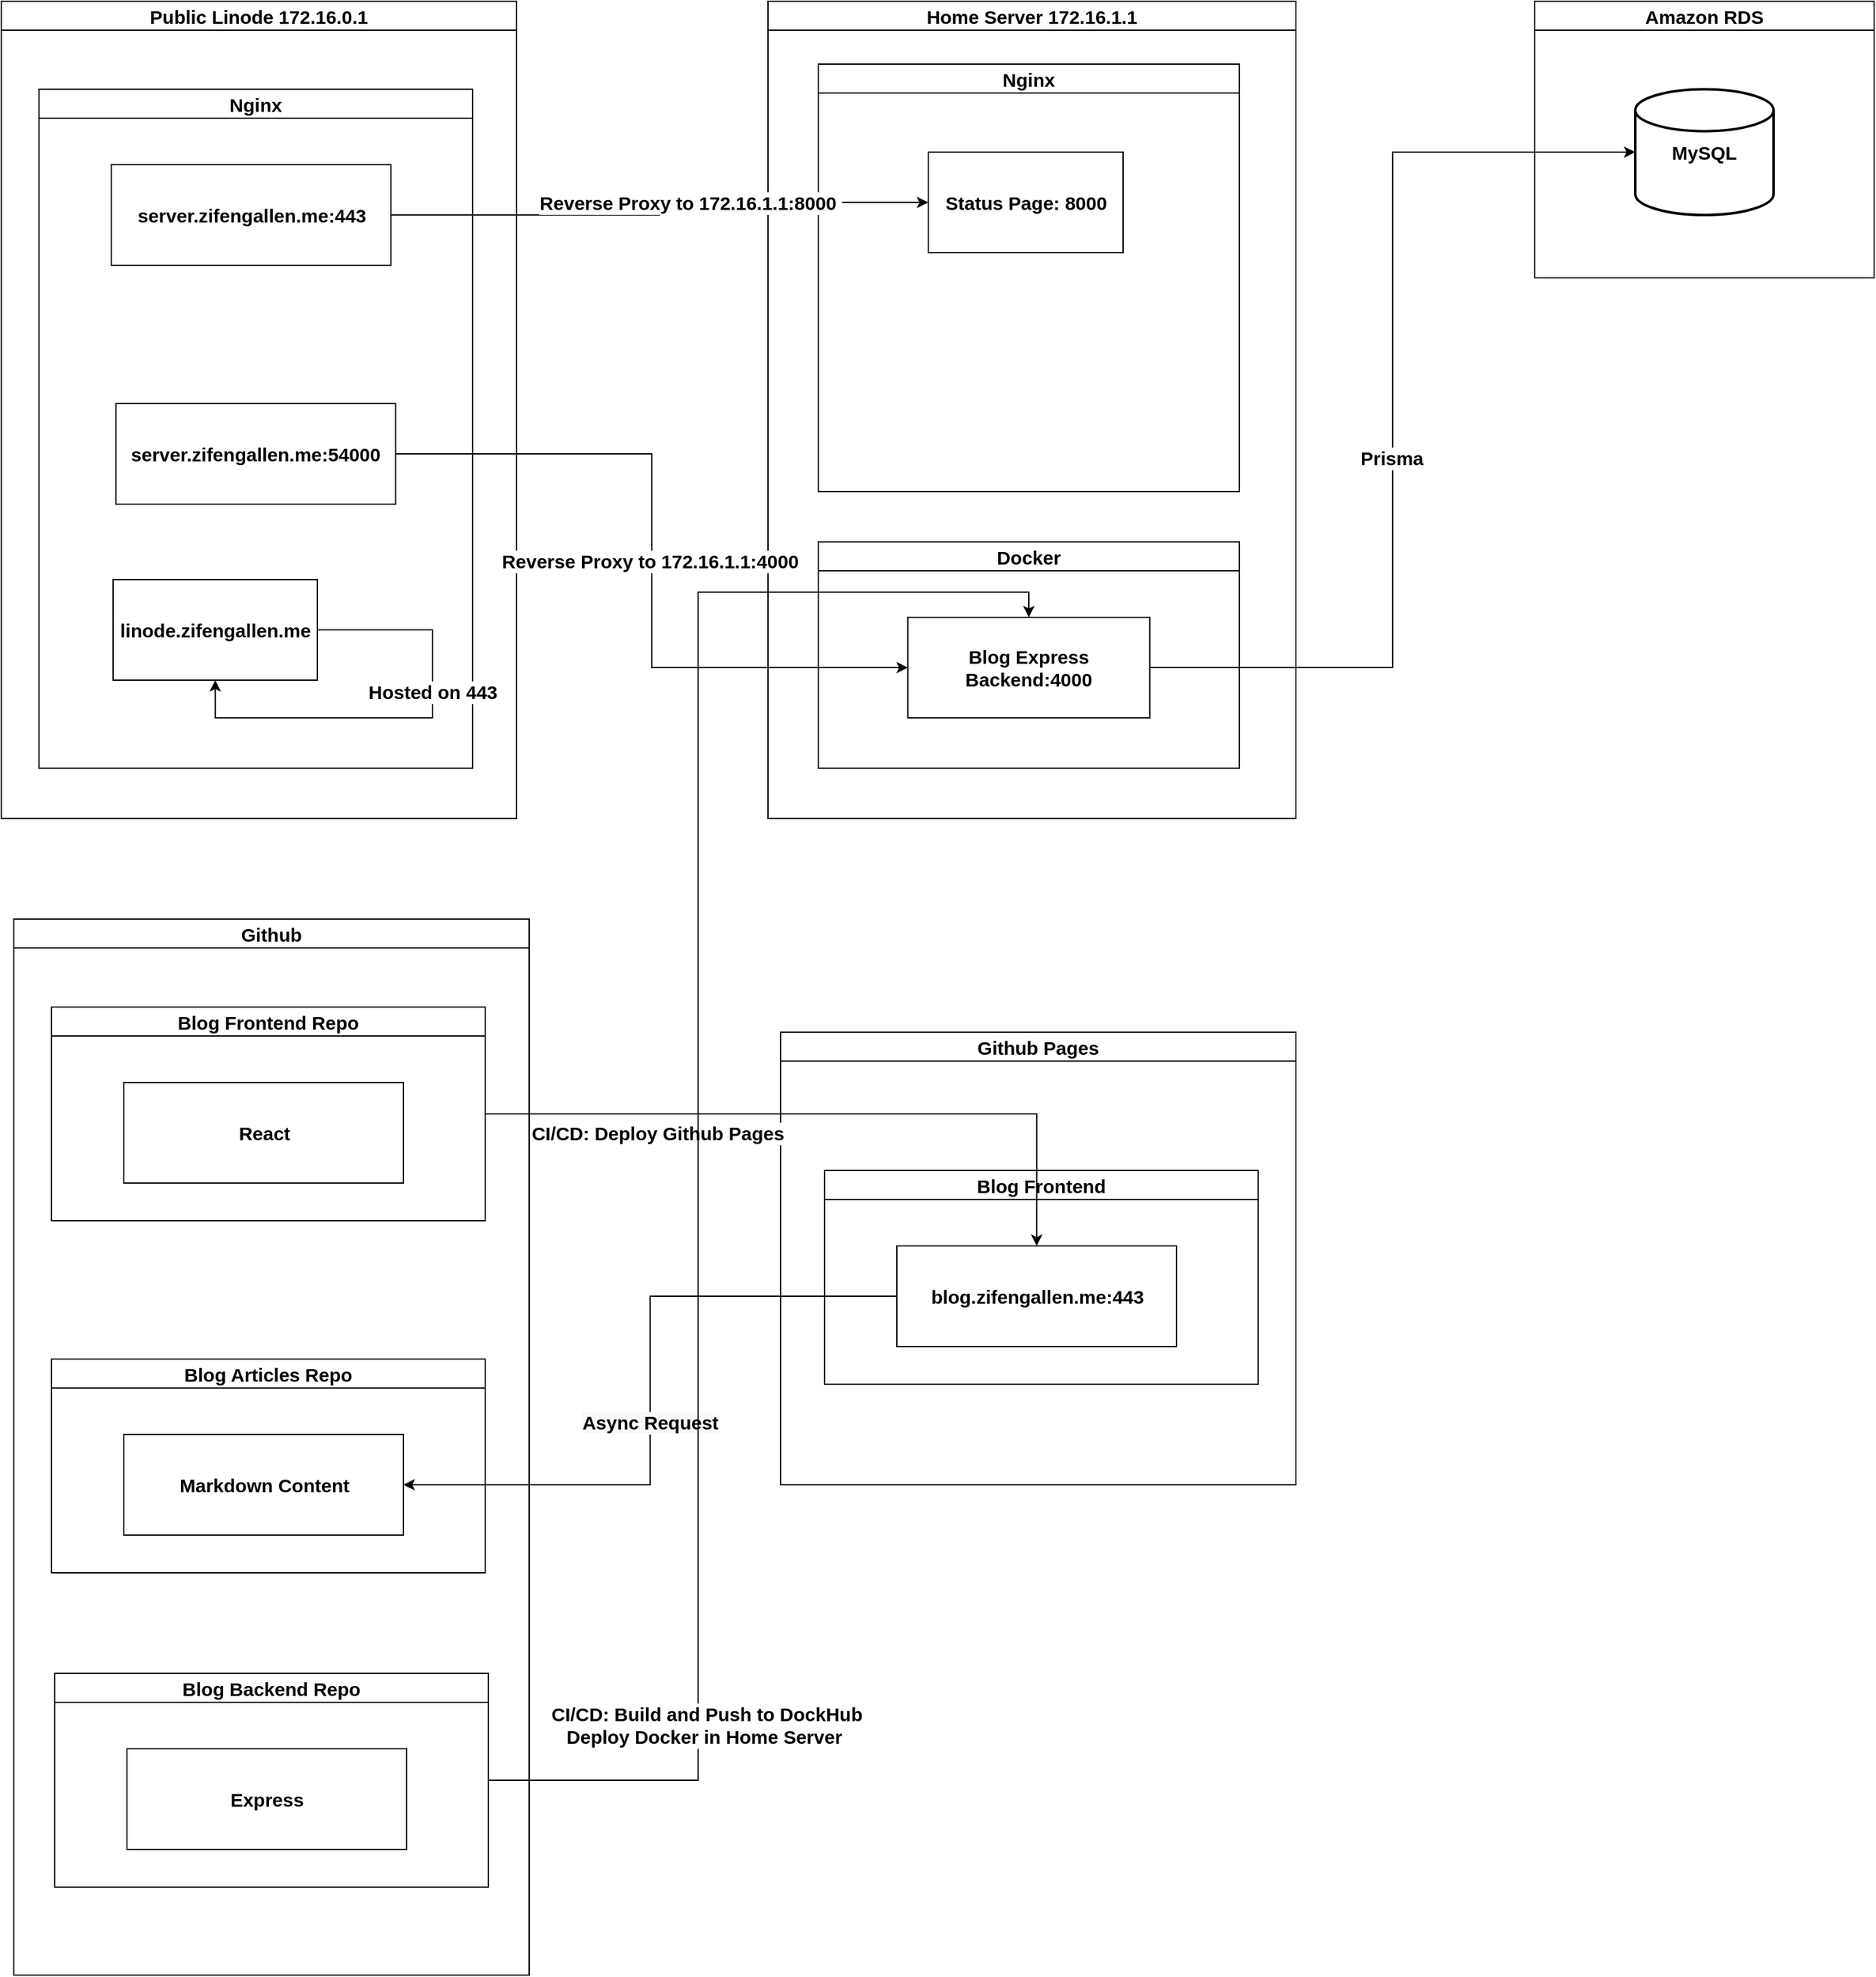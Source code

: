 <mxfile version="20.2.3" type="device"><diagram id="2-NeEKunEQSdHlRZL5tK" name="第 2 页"><mxGraphModel dx="782" dy="1217" grid="1" gridSize="10" guides="1" tooltips="1" connect="1" arrows="1" fold="1" page="1" pageScale="1" pageWidth="827" pageHeight="1169" math="0" shadow="0"><root><mxCell id="0"/><mxCell id="1" parent="0"/><mxCell id="QZc94GsbNz5NKX9uJ-8b-1" value="Public Linode 172.16.0.1" style="swimlane;fontSize=15;align=center;fontStyle=1" parent="1" vertex="1"><mxGeometry x="60" y="120" width="410" height="650" as="geometry"><mxRectangle x="70" y="150" width="120" height="30" as="alternateBounds"/></mxGeometry></mxCell><mxCell id="QZc94GsbNz5NKX9uJ-8b-2" value="Nginx" style="swimlane;fontSize=15;align=center;" parent="QZc94GsbNz5NKX9uJ-8b-1" vertex="1"><mxGeometry x="30" y="70" width="345" height="540" as="geometry"/></mxCell><mxCell id="QZc94GsbNz5NKX9uJ-8b-3" value="&lt;b style=&quot;font-size: 15px;&quot;&gt;server.zifengallen.me:443&lt;/b&gt;" style="rounded=0;whiteSpace=wrap;html=1;fontSize=15;fontColor=#000000;align=center;" parent="QZc94GsbNz5NKX9uJ-8b-2" vertex="1"><mxGeometry x="57.5" y="60" width="222.5" height="80" as="geometry"/></mxCell><mxCell id="QZc94GsbNz5NKX9uJ-8b-4" value="&lt;b style=&quot;font-size: 15px;&quot;&gt;linode.zifengallen.me&lt;/b&gt;" style="rounded=0;whiteSpace=wrap;html=1;fontSize=15;fontColor=#000000;align=center;" parent="QZc94GsbNz5NKX9uJ-8b-2" vertex="1"><mxGeometry x="59.0" y="390" width="162.5" height="80" as="geometry"/></mxCell><mxCell id="QZc94GsbNz5NKX9uJ-8b-9" value="&lt;b style=&quot;font-size: 15px;&quot;&gt;server.zifengallen.me:54000&lt;br&gt;&lt;/b&gt;" style="rounded=0;whiteSpace=wrap;html=1;fontSize=15;fontColor=#000000;align=center;" parent="QZc94GsbNz5NKX9uJ-8b-2" vertex="1"><mxGeometry x="61.25" y="250" width="222.5" height="80" as="geometry"/></mxCell><mxCell id="QZc94GsbNz5NKX9uJ-8b-5" style="edgeStyle=orthogonalEdgeStyle;rounded=0;orthogonalLoop=1;jettySize=auto;html=1;fontSize=15;fontColor=#000000;exitX=1;exitY=0.5;exitDx=0;exitDy=0;entryX=0.5;entryY=1;entryDx=0;entryDy=0;" parent="QZc94GsbNz5NKX9uJ-8b-2" source="QZc94GsbNz5NKX9uJ-8b-4" target="QZc94GsbNz5NKX9uJ-8b-4" edge="1"><mxGeometry relative="1" as="geometry"><Array as="points"><mxPoint x="313" y="430"/><mxPoint x="313" y="500"/><mxPoint x="140" y="500"/></Array><mxPoint x="140.0" y="350" as="sourcePoint"/><mxPoint x="221.2" y="380" as="targetPoint"/></mxGeometry></mxCell><mxCell id="QZc94GsbNz5NKX9uJ-8b-6" value="&lt;b&gt;Hosted on 443&lt;/b&gt;" style="edgeLabel;html=1;align=center;verticalAlign=middle;resizable=0;points=[];fontSize=15;fontColor=#000000;" parent="QZc94GsbNz5NKX9uJ-8b-5" vertex="1" connectable="0"><mxGeometry x="-0.228" relative="1" as="geometry"><mxPoint as="offset"/></mxGeometry></mxCell><mxCell id="QZc94GsbNz5NKX9uJ-8b-10" value="Home Server 172.16.1.1" style="swimlane;fontSize=15;fontStyle=1" parent="1" vertex="1"><mxGeometry x="670" y="120" width="420" height="650" as="geometry"/></mxCell><mxCell id="QZc94GsbNz5NKX9uJ-8b-11" value="Nginx" style="swimlane;fontSize=15;" parent="QZc94GsbNz5NKX9uJ-8b-10" vertex="1"><mxGeometry x="40" y="50" width="335" height="340" as="geometry"/></mxCell><mxCell id="QZc94GsbNz5NKX9uJ-8b-12" value="&lt;b style=&quot;font-size: 15px;&quot;&gt;Status Page: 8000&lt;/b&gt;" style="rounded=0;whiteSpace=wrap;html=1;fontSize=15;fontColor=#000000;" parent="QZc94GsbNz5NKX9uJ-8b-11" vertex="1"><mxGeometry x="87.5" y="70" width="155" height="80" as="geometry"/></mxCell><mxCell id="QZc94GsbNz5NKX9uJ-8b-15" value="Docker" style="swimlane;fontSize=15;" parent="QZc94GsbNz5NKX9uJ-8b-10" vertex="1"><mxGeometry x="40" y="430" width="335" height="180" as="geometry"/></mxCell><mxCell id="QZc94GsbNz5NKX9uJ-8b-16" value="&lt;b style=&quot;font-size: 15px;&quot;&gt;Blog Express Backend:4000&lt;/b&gt;" style="rounded=0;whiteSpace=wrap;html=1;fontSize=15;fontColor=#000000;" parent="QZc94GsbNz5NKX9uJ-8b-15" vertex="1"><mxGeometry x="71.25" y="60" width="192.5" height="80" as="geometry"/></mxCell><mxCell id="QZc94GsbNz5NKX9uJ-8b-17" style="edgeStyle=orthogonalEdgeStyle;rounded=0;orthogonalLoop=1;jettySize=auto;html=1;exitX=1;exitY=0.5;exitDx=0;exitDy=0;fontSize=15;fontColor=#000000;" parent="1" source="QZc94GsbNz5NKX9uJ-8b-3" target="QZc94GsbNz5NKX9uJ-8b-12" edge="1"><mxGeometry relative="1" as="geometry"/></mxCell><mxCell id="QZc94GsbNz5NKX9uJ-8b-18" value="&lt;b style=&quot;font-size: 15px;&quot;&gt;&lt;font style=&quot;font-size: 15px;&quot;&gt;Reverse Proxy to&amp;nbsp;172.16.1.1:8000&amp;nbsp;&lt;/font&gt;&lt;/b&gt;" style="edgeLabel;html=1;align=center;verticalAlign=middle;resizable=0;points=[];fontSize=15;fontColor=#000000;" parent="QZc94GsbNz5NKX9uJ-8b-17" vertex="1" connectable="0"><mxGeometry x="0.13" relative="1" as="geometry"><mxPoint x="1" as="offset"/></mxGeometry></mxCell><mxCell id="QZc94GsbNz5NKX9uJ-8b-19" value="&lt;b style=&quot;font-size: 15px;&quot;&gt;Reverse Proxy to&amp;nbsp;172.16.1.1:4000&amp;nbsp;&lt;/b&gt;" style="edgeStyle=orthogonalEdgeStyle;rounded=0;orthogonalLoop=1;jettySize=auto;html=1;entryX=0;entryY=0.5;entryDx=0;entryDy=0;" parent="1" source="QZc94GsbNz5NKX9uJ-8b-9" target="QZc94GsbNz5NKX9uJ-8b-16" edge="1"><mxGeometry relative="1" as="geometry"><mxPoint x="728.75" y="410" as="targetPoint"/></mxGeometry></mxCell><mxCell id="e8THXp_maaDshgfcqgjO-1" value="Amazon RDS" style="swimlane;fontSize=15;verticalAlign=middle;align=center;" parent="1" vertex="1"><mxGeometry x="1280" y="120" width="270" height="220" as="geometry"/></mxCell><mxCell id="e8THXp_maaDshgfcqgjO-5" value="&lt;b&gt;MySQL&lt;/b&gt;" style="strokeWidth=2;html=1;shape=mxgraph.flowchart.database;whiteSpace=wrap;fontSize=15;" parent="e8THXp_maaDshgfcqgjO-1" vertex="1"><mxGeometry x="80" y="70" width="110" height="100" as="geometry"/></mxCell><mxCell id="e8THXp_maaDshgfcqgjO-3" style="edgeStyle=orthogonalEdgeStyle;rounded=0;orthogonalLoop=1;jettySize=auto;html=1;entryX=0;entryY=0.5;entryDx=0;entryDy=0;fontSize=15;entryPerimeter=0;" parent="1" source="QZc94GsbNz5NKX9uJ-8b-16" target="e8THXp_maaDshgfcqgjO-5" edge="1"><mxGeometry relative="1" as="geometry"><mxPoint x="1320" y="430" as="targetPoint"/></mxGeometry></mxCell><mxCell id="e8THXp_maaDshgfcqgjO-4" value="&lt;b&gt;Prisma&lt;/b&gt;" style="edgeLabel;html=1;align=center;verticalAlign=middle;resizable=0;points=[];fontSize=15;" parent="e8THXp_maaDshgfcqgjO-3" vertex="1" connectable="0"><mxGeometry x="-0.096" y="1" relative="1" as="geometry"><mxPoint as="offset"/></mxGeometry></mxCell><mxCell id="e8THXp_maaDshgfcqgjO-8" value="Github" style="swimlane;fontSize=15;align=center;fontStyle=1" parent="1" vertex="1"><mxGeometry x="70" y="850" width="410" height="840" as="geometry"><mxRectangle x="70" y="150" width="120" height="30" as="alternateBounds"/></mxGeometry></mxCell><mxCell id="e8THXp_maaDshgfcqgjO-9" value="Blog Frontend Repo" style="swimlane;fontSize=15;align=center;" parent="e8THXp_maaDshgfcqgjO-8" vertex="1"><mxGeometry x="30" y="70" width="345" height="170" as="geometry"/></mxCell><mxCell id="e8THXp_maaDshgfcqgjO-10" value="&lt;b&gt;React&lt;/b&gt;" style="rounded=0;whiteSpace=wrap;html=1;fontSize=15;fontColor=#000000;align=center;" parent="e8THXp_maaDshgfcqgjO-9" vertex="1"><mxGeometry x="57.5" y="60" width="222.5" height="80" as="geometry"/></mxCell><mxCell id="e8THXp_maaDshgfcqgjO-15" value="Blog Articles Repo" style="swimlane;fontSize=15;align=center;" parent="e8THXp_maaDshgfcqgjO-8" vertex="1"><mxGeometry x="30" y="350" width="345" height="170" as="geometry"/></mxCell><mxCell id="e8THXp_maaDshgfcqgjO-16" value="&lt;b&gt;Markdown Content&lt;/b&gt;" style="rounded=0;whiteSpace=wrap;html=1;fontSize=15;fontColor=#000000;align=center;" parent="e8THXp_maaDshgfcqgjO-15" vertex="1"><mxGeometry x="57.5" y="60" width="222.5" height="80" as="geometry"/></mxCell><mxCell id="e8THXp_maaDshgfcqgjO-19" value="Blog Backend Repo" style="swimlane;fontSize=15;align=center;" parent="e8THXp_maaDshgfcqgjO-8" vertex="1"><mxGeometry x="32.5" y="600" width="345" height="170" as="geometry"/></mxCell><mxCell id="e8THXp_maaDshgfcqgjO-20" value="&lt;b&gt;Express&lt;/b&gt;" style="rounded=0;whiteSpace=wrap;html=1;fontSize=15;fontColor=#000000;align=center;" parent="e8THXp_maaDshgfcqgjO-19" vertex="1"><mxGeometry x="57.5" y="60" width="222.5" height="80" as="geometry"/></mxCell><mxCell id="e8THXp_maaDshgfcqgjO-22" value="Github Pages" style="swimlane;fontSize=15;align=center;fontStyle=1" parent="1" vertex="1"><mxGeometry x="680" y="940" width="410" height="360" as="geometry"><mxRectangle x="70" y="150" width="120" height="30" as="alternateBounds"/></mxGeometry></mxCell><mxCell id="e8THXp_maaDshgfcqgjO-23" value="Blog Frontend" style="swimlane;fontSize=15;align=center;" parent="e8THXp_maaDshgfcqgjO-22" vertex="1"><mxGeometry x="35" y="110" width="345" height="170" as="geometry"/></mxCell><mxCell id="e8THXp_maaDshgfcqgjO-24" value="&lt;b&gt;blog.zifengallen.me:443&lt;/b&gt;" style="rounded=0;whiteSpace=wrap;html=1;fontSize=15;fontColor=#000000;align=center;" parent="e8THXp_maaDshgfcqgjO-23" vertex="1"><mxGeometry x="57.5" y="60" width="222.5" height="80" as="geometry"/></mxCell><mxCell id="e8THXp_maaDshgfcqgjO-27" style="edgeStyle=orthogonalEdgeStyle;rounded=0;orthogonalLoop=1;jettySize=auto;html=1;entryX=1;entryY=0.5;entryDx=0;entryDy=0;fontSize=15;" parent="1" source="e8THXp_maaDshgfcqgjO-24" target="e8THXp_maaDshgfcqgjO-16" edge="1"><mxGeometry relative="1" as="geometry"><mxPoint x="868.75" y="1270" as="targetPoint"/></mxGeometry></mxCell><mxCell id="e8THXp_maaDshgfcqgjO-30" value="&lt;b style=&quot;background-color: rgb(248, 249, 250);&quot;&gt;Async Request&lt;/b&gt;" style="edgeLabel;html=1;align=center;verticalAlign=middle;resizable=0;points=[];fontSize=15;" parent="e8THXp_maaDshgfcqgjO-27" vertex="1" connectable="0"><mxGeometry x="0.089" y="-1" relative="1" as="geometry"><mxPoint as="offset"/></mxGeometry></mxCell><mxCell id="e8THXp_maaDshgfcqgjO-31" style="edgeStyle=orthogonalEdgeStyle;rounded=0;orthogonalLoop=1;jettySize=auto;html=1;entryX=0.5;entryY=0;entryDx=0;entryDy=0;fontSize=15;" parent="1" source="e8THXp_maaDshgfcqgjO-9" target="e8THXp_maaDshgfcqgjO-24" edge="1"><mxGeometry relative="1" as="geometry"/></mxCell><mxCell id="e8THXp_maaDshgfcqgjO-32" value="&lt;b&gt;CI/CD: Deploy Github Pages&lt;/b&gt;" style="edgeLabel;html=1;align=center;verticalAlign=middle;resizable=0;points=[];fontSize=15;" parent="e8THXp_maaDshgfcqgjO-31" vertex="1" connectable="0"><mxGeometry x="-0.346" y="3" relative="1" as="geometry"><mxPoint x="-41" y="18" as="offset"/></mxGeometry></mxCell><mxCell id="e8THXp_maaDshgfcqgjO-34" style="edgeStyle=orthogonalEdgeStyle;rounded=0;orthogonalLoop=1;jettySize=auto;html=1;entryX=0.5;entryY=0;entryDx=0;entryDy=0;fontSize=15;" parent="1" source="e8THXp_maaDshgfcqgjO-19" target="QZc94GsbNz5NKX9uJ-8b-16" edge="1"><mxGeometry relative="1" as="geometry"/></mxCell><mxCell id="e8THXp_maaDshgfcqgjO-35" value="&lt;b&gt;CI/CD: Build and Push to DockHub&lt;br&gt;Deploy Docker in Home Server&amp;nbsp;&lt;/b&gt;" style="edgeLabel;html=1;align=center;verticalAlign=middle;resizable=0;points=[];fontSize=15;" parent="e8THXp_maaDshgfcqgjO-34" vertex="1" connectable="0"><mxGeometry x="-0.744" y="5" relative="1" as="geometry"><mxPoint x="11" y="-33" as="offset"/></mxGeometry></mxCell></root></mxGraphModel></diagram></mxfile>